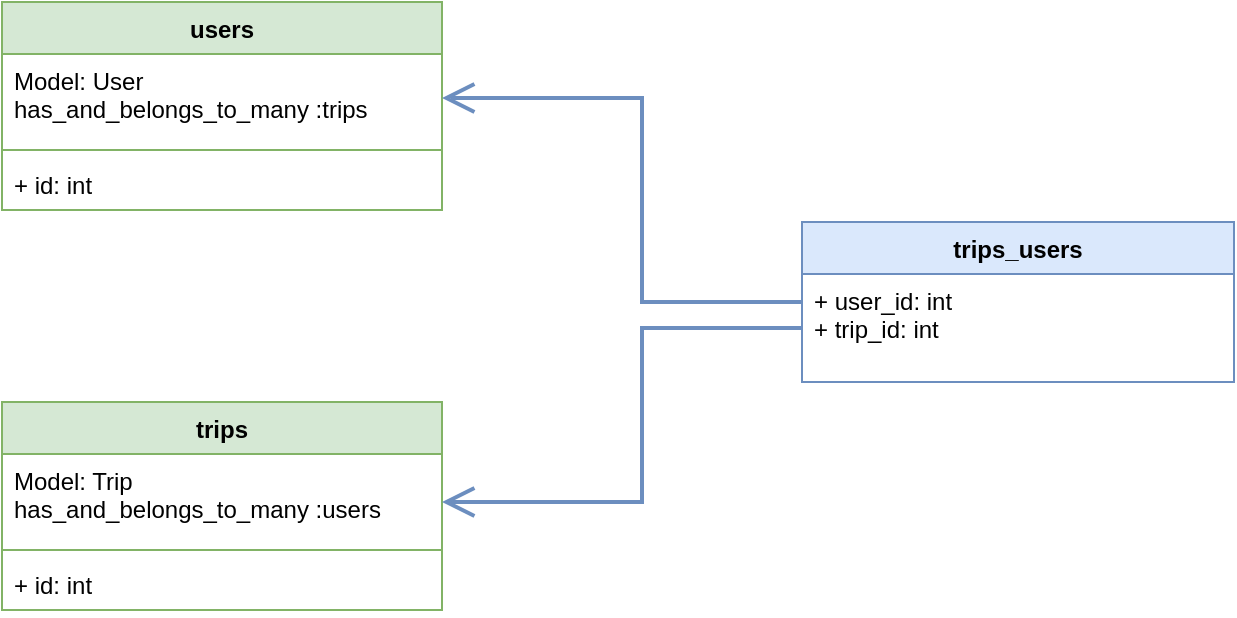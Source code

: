 <mxfile version="20.8.3" type="device"><diagram id="579LdE465Mz6dR7LGclP" name="Página-1"><mxGraphModel dx="1362" dy="795" grid="1" gridSize="10" guides="1" tooltips="1" connect="1" arrows="1" fold="1" page="1" pageScale="1" pageWidth="827" pageHeight="1169" math="0" shadow="0"><root><mxCell id="0"/><mxCell id="1" parent="0"/><mxCell id="zN5c88x-bFNJGHGTgF0v-1" value="users" style="swimlane;fontStyle=1;align=center;verticalAlign=top;childLayout=stackLayout;horizontal=1;startSize=26;horizontalStack=0;resizeParent=1;resizeParentMax=0;resizeLast=0;collapsible=1;marginBottom=0;fillColor=#d5e8d4;strokeColor=#82b366;" vertex="1" parent="1"><mxGeometry x="120" y="170" width="220" height="104" as="geometry"/></mxCell><mxCell id="zN5c88x-bFNJGHGTgF0v-2" value="Model: User&#xA;has_and_belongs_to_many :trips&#xA;" style="text;strokeColor=none;fillColor=none;align=left;verticalAlign=top;spacingLeft=4;spacingRight=4;overflow=hidden;rotatable=0;points=[[0,0.5],[1,0.5]];portConstraint=eastwest;fontStyle=0" vertex="1" parent="zN5c88x-bFNJGHGTgF0v-1"><mxGeometry y="26" width="220" height="44" as="geometry"/></mxCell><mxCell id="zN5c88x-bFNJGHGTgF0v-3" value="" style="line;strokeWidth=1;fillColor=none;align=left;verticalAlign=middle;spacingTop=-1;spacingLeft=3;spacingRight=3;rotatable=0;labelPosition=right;points=[];portConstraint=eastwest;strokeColor=inherit;" vertex="1" parent="zN5c88x-bFNJGHGTgF0v-1"><mxGeometry y="70" width="220" height="8" as="geometry"/></mxCell><mxCell id="zN5c88x-bFNJGHGTgF0v-4" value="+ id: int&#xA;" style="text;strokeColor=none;fillColor=none;align=left;verticalAlign=top;spacingLeft=4;spacingRight=4;overflow=hidden;rotatable=0;points=[[0,0.5],[1,0.5]];portConstraint=eastwest;" vertex="1" parent="zN5c88x-bFNJGHGTgF0v-1"><mxGeometry y="78" width="220" height="26" as="geometry"/></mxCell><mxCell id="zN5c88x-bFNJGHGTgF0v-5" value="trips" style="swimlane;fontStyle=1;align=center;verticalAlign=top;childLayout=stackLayout;horizontal=1;startSize=26;horizontalStack=0;resizeParent=1;resizeParentMax=0;resizeLast=0;collapsible=1;marginBottom=0;fillColor=#d5e8d4;strokeColor=#82b366;" vertex="1" parent="1"><mxGeometry x="120" y="370" width="220" height="104" as="geometry"/></mxCell><mxCell id="zN5c88x-bFNJGHGTgF0v-6" value="Model: Trip&#xA;has_and_belongs_to_many :users&#xA;" style="text;strokeColor=none;fillColor=none;align=left;verticalAlign=top;spacingLeft=4;spacingRight=4;overflow=hidden;rotatable=0;points=[[0,0.5],[1,0.5]];portConstraint=eastwest;fontStyle=0" vertex="1" parent="zN5c88x-bFNJGHGTgF0v-5"><mxGeometry y="26" width="220" height="44" as="geometry"/></mxCell><mxCell id="zN5c88x-bFNJGHGTgF0v-7" value="" style="line;strokeWidth=1;fillColor=none;align=left;verticalAlign=middle;spacingTop=-1;spacingLeft=3;spacingRight=3;rotatable=0;labelPosition=right;points=[];portConstraint=eastwest;strokeColor=inherit;" vertex="1" parent="zN5c88x-bFNJGHGTgF0v-5"><mxGeometry y="70" width="220" height="8" as="geometry"/></mxCell><mxCell id="zN5c88x-bFNJGHGTgF0v-8" value="+ id: int&#xA;" style="text;strokeColor=none;fillColor=none;align=left;verticalAlign=top;spacingLeft=4;spacingRight=4;overflow=hidden;rotatable=0;points=[[0,0.5],[1,0.5]];portConstraint=eastwest;" vertex="1" parent="zN5c88x-bFNJGHGTgF0v-5"><mxGeometry y="78" width="220" height="26" as="geometry"/></mxCell><mxCell id="zN5c88x-bFNJGHGTgF0v-13" value="trips_users" style="swimlane;fontStyle=1;childLayout=stackLayout;horizontal=1;startSize=26;fillColor=#dae8fc;horizontalStack=0;resizeParent=1;resizeParentMax=0;resizeLast=0;collapsible=1;marginBottom=0;strokeColor=#6c8ebf;" vertex="1" parent="1"><mxGeometry x="520" y="280" width="216" height="80" as="geometry"/></mxCell><mxCell id="zN5c88x-bFNJGHGTgF0v-14" value="+ user_id: int&#xA;+ trip_id: int&#xA;&#xA;&#xA;" style="text;strokeColor=none;fillColor=none;align=left;verticalAlign=top;spacingLeft=4;spacingRight=4;overflow=hidden;rotatable=0;points=[[0,0.5],[1,0.5]];portConstraint=eastwest;" vertex="1" parent="zN5c88x-bFNJGHGTgF0v-13"><mxGeometry y="26" width="216" height="54" as="geometry"/></mxCell><mxCell id="zN5c88x-bFNJGHGTgF0v-17" value="" style="endArrow=open;endFill=1;endSize=12;html=1;rounded=0;exitX=0;exitY=0.259;exitDx=0;exitDy=0;exitPerimeter=0;entryX=1;entryY=0.5;entryDx=0;entryDy=0;fillColor=#dae8fc;strokeColor=#6c8ebf;strokeWidth=2;" edge="1" parent="1" source="zN5c88x-bFNJGHGTgF0v-14" target="zN5c88x-bFNJGHGTgF0v-2"><mxGeometry width="160" relative="1" as="geometry"><mxPoint x="330" y="410" as="sourcePoint"/><mxPoint x="490" y="410" as="targetPoint"/><Array as="points"><mxPoint x="440" y="320"/><mxPoint x="440" y="218"/></Array></mxGeometry></mxCell><mxCell id="zN5c88x-bFNJGHGTgF0v-19" value="" style="endArrow=open;endFill=1;endSize=12;html=1;rounded=0;exitX=0;exitY=0.5;exitDx=0;exitDy=0;entryX=1;entryY=0.5;entryDx=0;entryDy=0;fillColor=#dae8fc;strokeColor=#6c8ebf;strokeWidth=2;" edge="1" parent="1" source="zN5c88x-bFNJGHGTgF0v-14"><mxGeometry width="160" relative="1" as="geometry"><mxPoint x="520" y="521.986" as="sourcePoint"/><mxPoint x="340" y="420" as="targetPoint"/><Array as="points"><mxPoint x="440" y="333"/><mxPoint x="440" y="420"/></Array></mxGeometry></mxCell></root></mxGraphModel></diagram></mxfile>